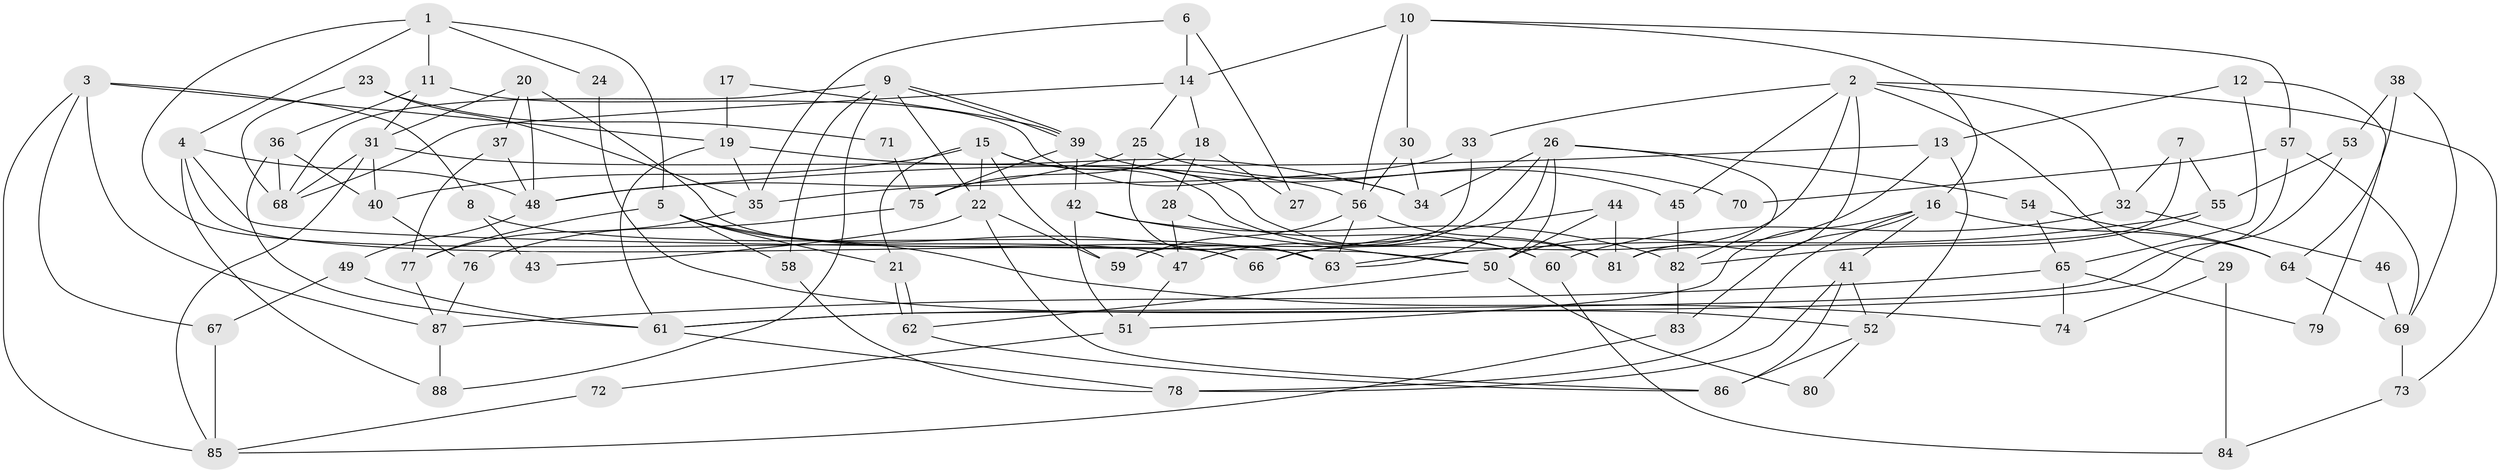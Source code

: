 // Generated by graph-tools (version 1.1) at 2025/36/03/09/25 02:36:21]
// undirected, 88 vertices, 176 edges
graph export_dot {
graph [start="1"]
  node [color=gray90,style=filled];
  1;
  2;
  3;
  4;
  5;
  6;
  7;
  8;
  9;
  10;
  11;
  12;
  13;
  14;
  15;
  16;
  17;
  18;
  19;
  20;
  21;
  22;
  23;
  24;
  25;
  26;
  27;
  28;
  29;
  30;
  31;
  32;
  33;
  34;
  35;
  36;
  37;
  38;
  39;
  40;
  41;
  42;
  43;
  44;
  45;
  46;
  47;
  48;
  49;
  50;
  51;
  52;
  53;
  54;
  55;
  56;
  57;
  58;
  59;
  60;
  61;
  62;
  63;
  64;
  65;
  66;
  67;
  68;
  69;
  70;
  71;
  72;
  73;
  74;
  75;
  76;
  77;
  78;
  79;
  80;
  81;
  82;
  83;
  84;
  85;
  86;
  87;
  88;
  1 -- 47;
  1 -- 11;
  1 -- 4;
  1 -- 5;
  1 -- 24;
  2 -- 33;
  2 -- 29;
  2 -- 32;
  2 -- 45;
  2 -- 66;
  2 -- 73;
  2 -- 81;
  3 -- 85;
  3 -- 19;
  3 -- 8;
  3 -- 67;
  3 -- 87;
  4 -- 66;
  4 -- 48;
  4 -- 50;
  4 -- 88;
  5 -- 21;
  5 -- 58;
  5 -- 66;
  5 -- 74;
  5 -- 77;
  6 -- 14;
  6 -- 35;
  6 -- 27;
  7 -- 32;
  7 -- 81;
  7 -- 55;
  8 -- 63;
  8 -- 43;
  9 -- 22;
  9 -- 39;
  9 -- 39;
  9 -- 58;
  9 -- 68;
  9 -- 88;
  10 -- 16;
  10 -- 14;
  10 -- 30;
  10 -- 56;
  10 -- 57;
  11 -- 31;
  11 -- 34;
  11 -- 36;
  12 -- 65;
  12 -- 13;
  12 -- 79;
  13 -- 48;
  13 -- 50;
  13 -- 52;
  14 -- 68;
  14 -- 25;
  14 -- 18;
  15 -- 40;
  15 -- 59;
  15 -- 21;
  15 -- 22;
  15 -- 60;
  15 -- 81;
  16 -- 83;
  16 -- 41;
  16 -- 51;
  16 -- 64;
  16 -- 78;
  17 -- 39;
  17 -- 19;
  18 -- 75;
  18 -- 27;
  18 -- 28;
  19 -- 34;
  19 -- 61;
  19 -- 35;
  20 -- 48;
  20 -- 63;
  20 -- 31;
  20 -- 37;
  21 -- 62;
  21 -- 62;
  22 -- 86;
  22 -- 43;
  22 -- 59;
  23 -- 68;
  23 -- 35;
  23 -- 71;
  24 -- 52;
  25 -- 48;
  25 -- 63;
  25 -- 45;
  26 -- 50;
  26 -- 82;
  26 -- 34;
  26 -- 47;
  26 -- 54;
  26 -- 63;
  28 -- 47;
  28 -- 60;
  29 -- 84;
  29 -- 74;
  30 -- 56;
  30 -- 34;
  31 -- 56;
  31 -- 40;
  31 -- 68;
  31 -- 85;
  32 -- 60;
  32 -- 46;
  33 -- 59;
  33 -- 35;
  35 -- 77;
  36 -- 68;
  36 -- 40;
  36 -- 61;
  37 -- 77;
  37 -- 48;
  38 -- 64;
  38 -- 53;
  38 -- 69;
  39 -- 42;
  39 -- 70;
  39 -- 75;
  40 -- 76;
  41 -- 78;
  41 -- 52;
  41 -- 86;
  42 -- 50;
  42 -- 82;
  42 -- 51;
  44 -- 66;
  44 -- 81;
  44 -- 50;
  45 -- 82;
  46 -- 69;
  47 -- 51;
  48 -- 49;
  49 -- 61;
  49 -- 67;
  50 -- 62;
  50 -- 80;
  51 -- 72;
  52 -- 86;
  52 -- 80;
  53 -- 55;
  53 -- 61;
  54 -- 64;
  54 -- 65;
  55 -- 63;
  55 -- 82;
  56 -- 81;
  56 -- 59;
  56 -- 63;
  57 -- 61;
  57 -- 69;
  57 -- 70;
  58 -- 78;
  60 -- 84;
  61 -- 78;
  62 -- 86;
  64 -- 69;
  65 -- 87;
  65 -- 74;
  65 -- 79;
  67 -- 85;
  69 -- 73;
  71 -- 75;
  72 -- 85;
  73 -- 84;
  75 -- 76;
  76 -- 87;
  77 -- 87;
  82 -- 83;
  83 -- 85;
  87 -- 88;
}
